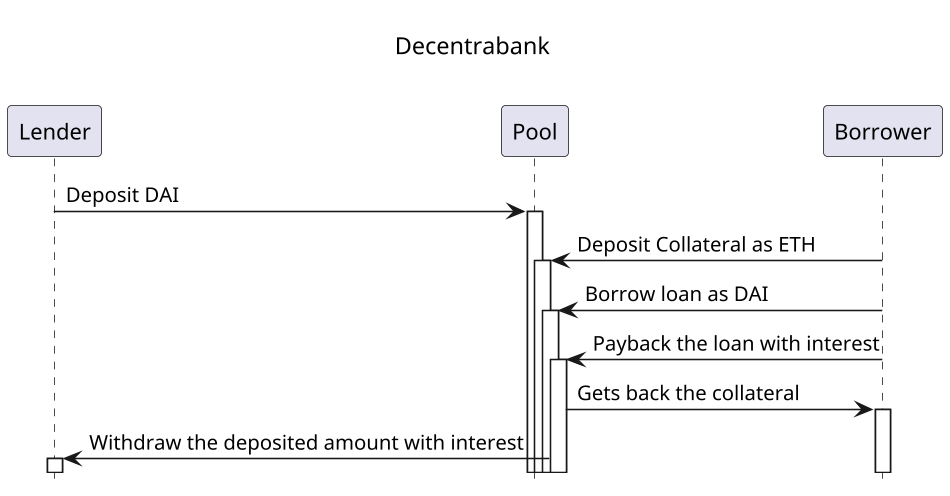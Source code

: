 @startuml
' List order

hide footbox
center header \n<font color=black size=15>Decentrabank</font> \n\n

skinparam dpi 150
skinparam sequence {

}

Lender -> "Pool": Deposit DAI
activate "Pool"


Borrower -> "Pool": Deposit Collateral as ETH
activate "Pool"

Borrower-> "Pool": Borrow loan as DAI
activate "Pool"

Borrower-> "Pool": Payback the loan with interest
activate "Pool"

Pool -> "Borrower": Gets back the collateral
activate "Borrower"

Pool -> "Lender" : Withdraw the deposited amount with interest
activate "Lender"
@enduml